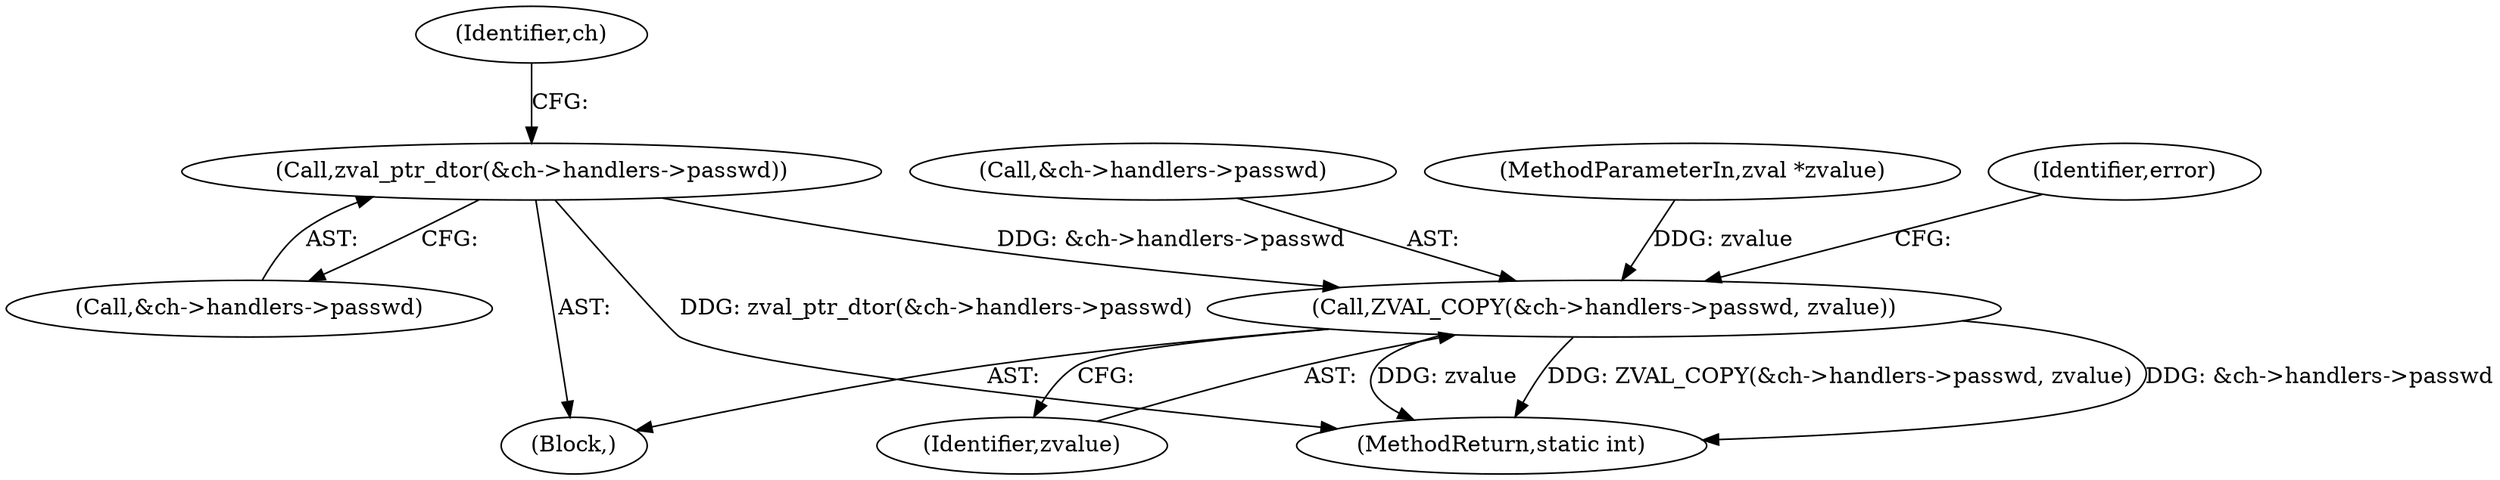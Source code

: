digraph "0_php_124fb22a13fafa3648e4e15b4f207c7096d8155e@pointer" {
"1001703" [label="(Call,zval_ptr_dtor(&ch->handlers->passwd))"];
"1001710" [label="(Call,ZVAL_COPY(&ch->handlers->passwd, zvalue))"];
"1001717" [label="(Identifier,zvalue)"];
"1001714" [label="(Identifier,ch)"];
"1001711" [label="(Call,&ch->handlers->passwd)"];
"1001703" [label="(Call,zval_ptr_dtor(&ch->handlers->passwd))"];
"1001710" [label="(Call,ZVAL_COPY(&ch->handlers->passwd, zvalue))"];
"1000128" [label="(Block,)"];
"1000120" [label="(MethodParameterIn,zval *zvalue)"];
"1001719" [label="(Identifier,error)"];
"1001704" [label="(Call,&ch->handlers->passwd)"];
"1001927" [label="(MethodReturn,static int)"];
"1001703" -> "1000128"  [label="AST: "];
"1001703" -> "1001704"  [label="CFG: "];
"1001704" -> "1001703"  [label="AST: "];
"1001714" -> "1001703"  [label="CFG: "];
"1001703" -> "1001927"  [label="DDG: zval_ptr_dtor(&ch->handlers->passwd)"];
"1001703" -> "1001710"  [label="DDG: &ch->handlers->passwd"];
"1001710" -> "1000128"  [label="AST: "];
"1001710" -> "1001717"  [label="CFG: "];
"1001711" -> "1001710"  [label="AST: "];
"1001717" -> "1001710"  [label="AST: "];
"1001719" -> "1001710"  [label="CFG: "];
"1001710" -> "1001927"  [label="DDG: &ch->handlers->passwd"];
"1001710" -> "1001927"  [label="DDG: zvalue"];
"1001710" -> "1001927"  [label="DDG: ZVAL_COPY(&ch->handlers->passwd, zvalue)"];
"1000120" -> "1001710"  [label="DDG: zvalue"];
}
